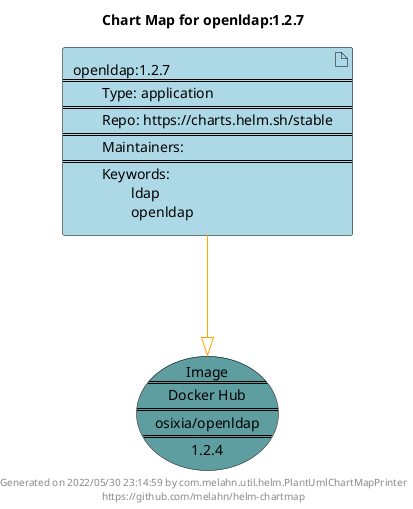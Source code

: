 @startuml
skinparam linetype ortho
skinparam backgroundColor white
skinparam usecaseBorderColor black
skinparam usecaseArrowColor LightSlateGray
skinparam artifactBorderColor black
skinparam artifactArrowColor LightSlateGray

title Chart Map for openldap:1.2.7

'There is one referenced Helm Chart
artifact "openldap:1.2.7\n====\n\tType: application\n====\n\tRepo: https://charts.helm.sh/stable\n====\n\tMaintainers: \n====\n\tKeywords: \n\t\tldap\n\t\topenldap" as openldap_1_2_7 #LightBlue

'There is one referenced Docker Image
usecase "Image\n====\nDocker Hub\n====\nosixia/openldap\n====\n1.2.4" as osixia_openldap_1_2_4 #CadetBlue

'Chart Dependencies
openldap_1_2_7--[#orange]-|>osixia_openldap_1_2_4

center footer Generated on 2022/05/30 23:14:59 by com.melahn.util.helm.PlantUmlChartMapPrinter\nhttps://github.com/melahn/helm-chartmap
@enduml
